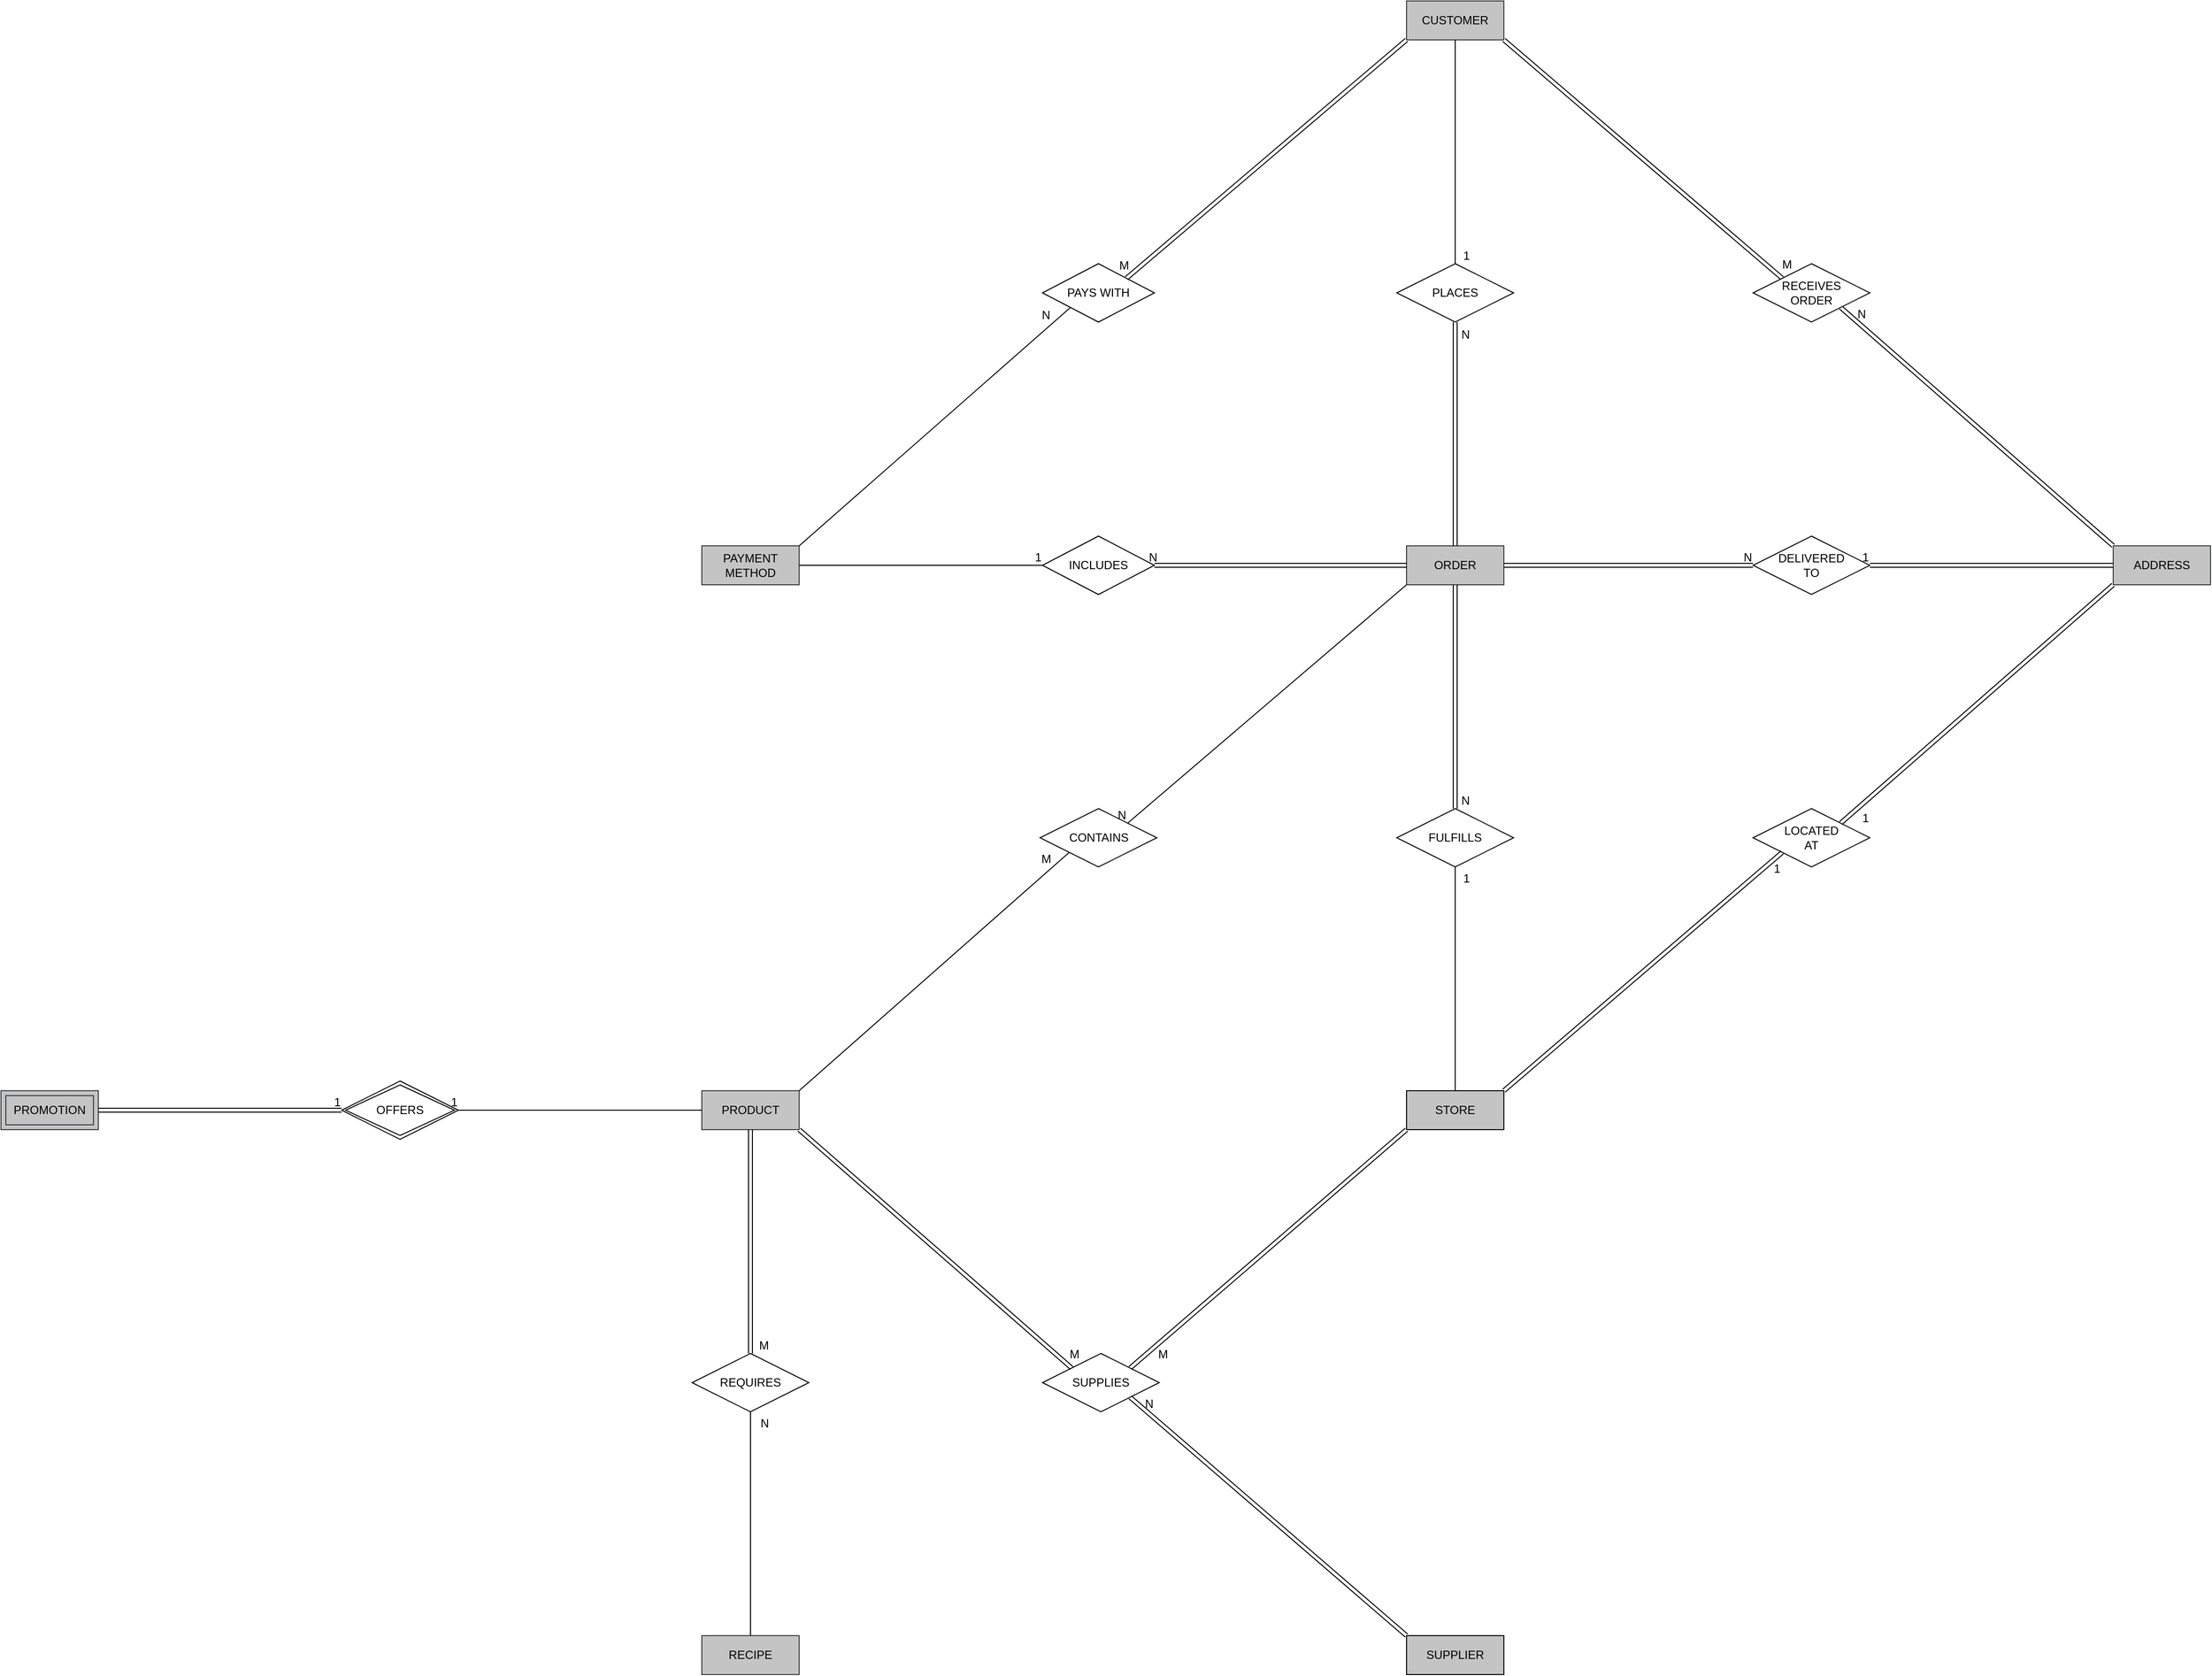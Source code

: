 <mxfile version="21.1.2" type="github">
  <diagram name="Page-1" id="hcODll2Z0IWHzMXXe43u">
    <mxGraphModel dx="5470" dy="2084" grid="1" gridSize="10" guides="1" tooltips="1" connect="1" arrows="1" fold="1" page="1" pageScale="1" pageWidth="827" pageHeight="1169" math="0" shadow="0">
      <root>
        <mxCell id="0" />
        <mxCell id="1" parent="0" />
        <mxCell id="KhG1IaOEPiBxDbLs1gSd-1" value="ORDER" style="whiteSpace=wrap;html=1;align=center;fillColor=#C4C4C4;strokeColor=#36393d;" vertex="1" parent="1">
          <mxGeometry x="364" y="880" width="100" height="40" as="geometry" />
        </mxCell>
        <mxCell id="KhG1IaOEPiBxDbLs1gSd-12" value="CUSTOMER" style="whiteSpace=wrap;html=1;align=center;fillColor=#C4C4C4;strokeColor=#36393d;" vertex="1" parent="1">
          <mxGeometry x="364" y="320" width="100" height="40" as="geometry" />
        </mxCell>
        <mxCell id="KhG1IaOEPiBxDbLs1gSd-13" value="PAYMENT METHOD" style="whiteSpace=wrap;html=1;align=center;fillColor=#C4C4C4;strokeColor=#36393d;" vertex="1" parent="1">
          <mxGeometry x="-360" y="880" width="100" height="40" as="geometry" />
        </mxCell>
        <mxCell id="KhG1IaOEPiBxDbLs1gSd-14" value="STORE" style="whiteSpace=wrap;html=1;align=center;fillColor=#c4c4c4;" vertex="1" parent="1">
          <mxGeometry x="364" y="1440" width="100" height="40" as="geometry" />
        </mxCell>
        <mxCell id="KhG1IaOEPiBxDbLs1gSd-17" value="PRODUCT" style="whiteSpace=wrap;html=1;align=center;fillColor=#C4C4C4;strokeColor=#36393d;" vertex="1" parent="1">
          <mxGeometry x="-360" y="1440" width="100" height="40" as="geometry" />
        </mxCell>
        <mxCell id="KhG1IaOEPiBxDbLs1gSd-18" value="RECIPE" style="whiteSpace=wrap;html=1;align=center;fillColor=#C4C4C4;strokeColor=#36393d;" vertex="1" parent="1">
          <mxGeometry x="-360" y="2000" width="100" height="40" as="geometry" />
        </mxCell>
        <mxCell id="KhG1IaOEPiBxDbLs1gSd-19" value="ADDRESS" style="whiteSpace=wrap;html=1;align=center;fillColor=#C4C4C4;strokeColor=#36393d;" vertex="1" parent="1">
          <mxGeometry x="1090" y="880" width="100" height="40" as="geometry" />
        </mxCell>
        <mxCell id="KhG1IaOEPiBxDbLs1gSd-23" value="PROMOTION" style="shape=ext;margin=3;double=1;whiteSpace=wrap;html=1;align=center;fillColor=#C4C4C4;strokeColor=#36393d;" vertex="1" parent="1">
          <mxGeometry x="-1080" y="1440" width="100" height="40" as="geometry" />
        </mxCell>
        <mxCell id="KhG1IaOEPiBxDbLs1gSd-26" value="SUPPLIER" style="whiteSpace=wrap;html=1;align=center;fillColor=#c4c4c4;" vertex="1" parent="1">
          <mxGeometry x="364" y="2000" width="100" height="40" as="geometry" />
        </mxCell>
        <mxCell id="KhG1IaOEPiBxDbLs1gSd-28" value="PLACES" style="shape=rhombus;perimeter=rhombusPerimeter;whiteSpace=wrap;html=1;align=center;" vertex="1" parent="1">
          <mxGeometry x="354" y="590" width="120" height="60" as="geometry" />
        </mxCell>
        <mxCell id="KhG1IaOEPiBxDbLs1gSd-31" value="PAYS WITH" style="shape=rhombus;perimeter=rhombusPerimeter;whiteSpace=wrap;html=1;align=center;" vertex="1" parent="1">
          <mxGeometry x="-10" y="590" width="115" height="60" as="geometry" />
        </mxCell>
        <mxCell id="KhG1IaOEPiBxDbLs1gSd-34" value="INCLUDES" style="shape=rhombus;perimeter=rhombusPerimeter;whiteSpace=wrap;html=1;align=center;" vertex="1" parent="1">
          <mxGeometry x="-10" y="870" width="115" height="60" as="geometry" />
        </mxCell>
        <mxCell id="KhG1IaOEPiBxDbLs1gSd-36" value="FULFILLS" style="shape=rhombus;perimeter=rhombusPerimeter;whiteSpace=wrap;html=1;align=center;" vertex="1" parent="1">
          <mxGeometry x="354" y="1150" width="120" height="60" as="geometry" />
        </mxCell>
        <mxCell id="KhG1IaOEPiBxDbLs1gSd-38" value="CONTAINS" style="shape=rhombus;perimeter=rhombusPerimeter;whiteSpace=wrap;html=1;align=center;" vertex="1" parent="1">
          <mxGeometry x="-12.5" y="1150" width="120" height="60" as="geometry" />
        </mxCell>
        <mxCell id="KhG1IaOEPiBxDbLs1gSd-39" value="REQUIRES" style="shape=rhombus;perimeter=rhombusPerimeter;whiteSpace=wrap;html=1;align=center;" vertex="1" parent="1">
          <mxGeometry x="-370" y="1710.0" width="120" height="60" as="geometry" />
        </mxCell>
        <mxCell id="KhG1IaOEPiBxDbLs1gSd-41" value="OFFERS" style="shape=rhombus;double=1;perimeter=rhombusPerimeter;whiteSpace=wrap;html=1;align=center;" vertex="1" parent="1">
          <mxGeometry x="-730" y="1430" width="120" height="60" as="geometry" />
        </mxCell>
        <mxCell id="KhG1IaOEPiBxDbLs1gSd-42" value="SUPPLIES" style="shape=rhombus;perimeter=rhombusPerimeter;whiteSpace=wrap;html=1;align=center;" vertex="1" parent="1">
          <mxGeometry x="-10" y="1710.0" width="120" height="60" as="geometry" />
        </mxCell>
        <mxCell id="KhG1IaOEPiBxDbLs1gSd-44" value="" style="shape=link;html=1;rounded=0;exitX=0;exitY=1;exitDx=0;exitDy=0;entryX=1;entryY=0;entryDx=0;entryDy=0;" edge="1" parent="1" source="KhG1IaOEPiBxDbLs1gSd-12" target="KhG1IaOEPiBxDbLs1gSd-31">
          <mxGeometry relative="1" as="geometry">
            <mxPoint x="340" y="760" as="sourcePoint" />
            <mxPoint x="500" y="760" as="targetPoint" />
          </mxGeometry>
        </mxCell>
        <mxCell id="KhG1IaOEPiBxDbLs1gSd-45" value="M" style="resizable=0;html=1;whiteSpace=wrap;align=right;verticalAlign=bottom;" connectable="0" vertex="1" parent="KhG1IaOEPiBxDbLs1gSd-44">
          <mxGeometry x="1" relative="1" as="geometry">
            <mxPoint x="4" y="-5" as="offset" />
          </mxGeometry>
        </mxCell>
        <mxCell id="KhG1IaOEPiBxDbLs1gSd-46" value="" style="endArrow=none;html=1;rounded=0;exitX=1;exitY=0;exitDx=0;exitDy=0;entryX=0;entryY=1;entryDx=0;entryDy=0;" edge="1" parent="1" source="KhG1IaOEPiBxDbLs1gSd-13" target="KhG1IaOEPiBxDbLs1gSd-31">
          <mxGeometry relative="1" as="geometry">
            <mxPoint x="340" y="760" as="sourcePoint" />
            <mxPoint x="500" y="760" as="targetPoint" />
          </mxGeometry>
        </mxCell>
        <mxCell id="KhG1IaOEPiBxDbLs1gSd-47" value="N" style="resizable=0;html=1;whiteSpace=wrap;align=right;verticalAlign=bottom;" connectable="0" vertex="1" parent="KhG1IaOEPiBxDbLs1gSd-46">
          <mxGeometry x="1" relative="1" as="geometry">
            <mxPoint x="-19" y="16" as="offset" />
          </mxGeometry>
        </mxCell>
        <mxCell id="KhG1IaOEPiBxDbLs1gSd-48" value="" style="shape=link;html=1;rounded=0;exitX=1;exitY=1;exitDx=0;exitDy=0;entryX=0;entryY=0;entryDx=0;entryDy=0;" edge="1" parent="1" source="KhG1IaOEPiBxDbLs1gSd-12" target="KhG1IaOEPiBxDbLs1gSd-52">
          <mxGeometry relative="1" as="geometry">
            <mxPoint x="340" y="760" as="sourcePoint" />
            <mxPoint x="737.5" y="605" as="targetPoint" />
          </mxGeometry>
        </mxCell>
        <mxCell id="KhG1IaOEPiBxDbLs1gSd-49" value="M" style="resizable=0;html=1;whiteSpace=wrap;align=right;verticalAlign=bottom;" connectable="0" vertex="1" parent="KhG1IaOEPiBxDbLs1gSd-48">
          <mxGeometry x="1" relative="1" as="geometry">
            <mxPoint x="12" y="-5" as="offset" />
          </mxGeometry>
        </mxCell>
        <mxCell id="KhG1IaOEPiBxDbLs1gSd-50" value="" style="shape=link;html=1;rounded=0;entryX=1;entryY=1;entryDx=0;entryDy=0;exitX=0;exitY=0;exitDx=0;exitDy=0;" edge="1" parent="1" source="KhG1IaOEPiBxDbLs1gSd-19" target="KhG1IaOEPiBxDbLs1gSd-52">
          <mxGeometry relative="1" as="geometry">
            <mxPoint x="340" y="760" as="sourcePoint" />
            <mxPoint x="812.5" y="635" as="targetPoint" />
          </mxGeometry>
        </mxCell>
        <mxCell id="KhG1IaOEPiBxDbLs1gSd-51" value="N" style="resizable=0;html=1;whiteSpace=wrap;align=right;verticalAlign=bottom;" connectable="0" vertex="1" parent="KhG1IaOEPiBxDbLs1gSd-50">
          <mxGeometry x="1" relative="1" as="geometry">
            <mxPoint x="27" y="15" as="offset" />
          </mxGeometry>
        </mxCell>
        <mxCell id="KhG1IaOEPiBxDbLs1gSd-52" value="RECEIVES&lt;br&gt;ORDER" style="shape=rhombus;perimeter=rhombusPerimeter;whiteSpace=wrap;html=1;align=center;" vertex="1" parent="1">
          <mxGeometry x="720" y="590" width="120" height="60" as="geometry" />
        </mxCell>
        <mxCell id="KhG1IaOEPiBxDbLs1gSd-53" value="DELIVERED&lt;br&gt;TO" style="shape=rhombus;perimeter=rhombusPerimeter;whiteSpace=wrap;html=1;align=center;" vertex="1" parent="1">
          <mxGeometry x="720" y="870" width="120" height="60" as="geometry" />
        </mxCell>
        <mxCell id="KhG1IaOEPiBxDbLs1gSd-54" value="LOCATED&lt;br&gt;AT" style="shape=rhombus;perimeter=rhombusPerimeter;whiteSpace=wrap;html=1;align=center;" vertex="1" parent="1">
          <mxGeometry x="720" y="1150" width="120" height="60" as="geometry" />
        </mxCell>
        <mxCell id="KhG1IaOEPiBxDbLs1gSd-55" value="" style="endArrow=none;html=1;rounded=0;exitX=0.5;exitY=1;exitDx=0;exitDy=0;entryX=0.5;entryY=0;entryDx=0;entryDy=0;" edge="1" parent="1" source="KhG1IaOEPiBxDbLs1gSd-12" target="KhG1IaOEPiBxDbLs1gSd-28">
          <mxGeometry relative="1" as="geometry">
            <mxPoint x="360" y="850" as="sourcePoint" />
            <mxPoint x="520" y="850" as="targetPoint" />
          </mxGeometry>
        </mxCell>
        <mxCell id="KhG1IaOEPiBxDbLs1gSd-56" value="1" style="resizable=0;html=1;whiteSpace=wrap;align=right;verticalAlign=bottom;" connectable="0" vertex="1" parent="KhG1IaOEPiBxDbLs1gSd-55">
          <mxGeometry x="1" relative="1" as="geometry">
            <mxPoint x="16" as="offset" />
          </mxGeometry>
        </mxCell>
        <mxCell id="KhG1IaOEPiBxDbLs1gSd-57" value="" style="shape=link;html=1;rounded=0;entryX=0.5;entryY=1;entryDx=0;entryDy=0;exitX=0.5;exitY=0;exitDx=0;exitDy=0;" edge="1" parent="1" source="KhG1IaOEPiBxDbLs1gSd-1" target="KhG1IaOEPiBxDbLs1gSd-28">
          <mxGeometry relative="1" as="geometry">
            <mxPoint x="360" y="850" as="sourcePoint" />
            <mxPoint x="520" y="850" as="targetPoint" />
          </mxGeometry>
        </mxCell>
        <mxCell id="KhG1IaOEPiBxDbLs1gSd-58" value="N" style="resizable=0;html=1;whiteSpace=wrap;align=right;verticalAlign=bottom;" connectable="0" vertex="1" parent="KhG1IaOEPiBxDbLs1gSd-57">
          <mxGeometry x="1" relative="1" as="geometry">
            <mxPoint x="16" y="21" as="offset" />
          </mxGeometry>
        </mxCell>
        <mxCell id="KhG1IaOEPiBxDbLs1gSd-59" value="" style="endArrow=none;html=1;rounded=0;exitX=1;exitY=0.5;exitDx=0;exitDy=0;entryX=0;entryY=0.5;entryDx=0;entryDy=0;" edge="1" parent="1" source="KhG1IaOEPiBxDbLs1gSd-13" target="KhG1IaOEPiBxDbLs1gSd-34">
          <mxGeometry relative="1" as="geometry">
            <mxPoint x="280" y="970" as="sourcePoint" />
            <mxPoint x="440" y="970" as="targetPoint" />
          </mxGeometry>
        </mxCell>
        <mxCell id="KhG1IaOEPiBxDbLs1gSd-60" value="1" style="resizable=0;html=1;whiteSpace=wrap;align=right;verticalAlign=bottom;" connectable="0" vertex="1" parent="KhG1IaOEPiBxDbLs1gSd-59">
          <mxGeometry x="1" relative="1" as="geometry" />
        </mxCell>
        <mxCell id="KhG1IaOEPiBxDbLs1gSd-61" value="" style="shape=link;html=1;rounded=0;exitX=0;exitY=0.5;exitDx=0;exitDy=0;entryX=1;entryY=0.5;entryDx=0;entryDy=0;" edge="1" parent="1" source="KhG1IaOEPiBxDbLs1gSd-1" target="KhG1IaOEPiBxDbLs1gSd-34">
          <mxGeometry relative="1" as="geometry">
            <mxPoint x="280" y="970" as="sourcePoint" />
            <mxPoint x="440" y="970" as="targetPoint" />
          </mxGeometry>
        </mxCell>
        <mxCell id="KhG1IaOEPiBxDbLs1gSd-62" value="N" style="resizable=0;html=1;whiteSpace=wrap;align=right;verticalAlign=bottom;" connectable="0" vertex="1" parent="KhG1IaOEPiBxDbLs1gSd-61">
          <mxGeometry x="1" relative="1" as="geometry">
            <mxPoint x="4" as="offset" />
          </mxGeometry>
        </mxCell>
        <mxCell id="KhG1IaOEPiBxDbLs1gSd-63" value="" style="shape=link;html=1;rounded=0;entryX=0;entryY=0.5;entryDx=0;entryDy=0;exitX=1;exitY=0.5;exitDx=0;exitDy=0;" edge="1" parent="1" source="KhG1IaOEPiBxDbLs1gSd-1" target="KhG1IaOEPiBxDbLs1gSd-53">
          <mxGeometry relative="1" as="geometry">
            <mxPoint x="460" y="980" as="sourcePoint" />
            <mxPoint x="620" y="980" as="targetPoint" />
          </mxGeometry>
        </mxCell>
        <mxCell id="KhG1IaOEPiBxDbLs1gSd-64" value="N" style="resizable=0;html=1;whiteSpace=wrap;align=right;verticalAlign=bottom;" connectable="0" vertex="1" parent="KhG1IaOEPiBxDbLs1gSd-63">
          <mxGeometry x="1" relative="1" as="geometry" />
        </mxCell>
        <mxCell id="KhG1IaOEPiBxDbLs1gSd-65" value="" style="shape=link;html=1;rounded=0;entryX=1;entryY=0.5;entryDx=0;entryDy=0;exitX=0;exitY=0.5;exitDx=0;exitDy=0;" edge="1" parent="1" source="KhG1IaOEPiBxDbLs1gSd-19" target="KhG1IaOEPiBxDbLs1gSd-53">
          <mxGeometry relative="1" as="geometry">
            <mxPoint x="460" y="980" as="sourcePoint" />
            <mxPoint x="620" y="980" as="targetPoint" />
          </mxGeometry>
        </mxCell>
        <mxCell id="KhG1IaOEPiBxDbLs1gSd-66" value="1" style="resizable=0;html=1;whiteSpace=wrap;align=right;verticalAlign=bottom;" connectable="0" vertex="1" parent="KhG1IaOEPiBxDbLs1gSd-65">
          <mxGeometry x="1" relative="1" as="geometry" />
        </mxCell>
        <mxCell id="KhG1IaOEPiBxDbLs1gSd-67" value="" style="shape=link;html=1;rounded=0;entryX=1;entryY=0;entryDx=0;entryDy=0;exitX=0;exitY=1;exitDx=0;exitDy=0;" edge="1" parent="1" source="KhG1IaOEPiBxDbLs1gSd-19" target="KhG1IaOEPiBxDbLs1gSd-54">
          <mxGeometry relative="1" as="geometry">
            <mxPoint x="460" y="980" as="sourcePoint" />
            <mxPoint x="620" y="980" as="targetPoint" />
          </mxGeometry>
        </mxCell>
        <mxCell id="KhG1IaOEPiBxDbLs1gSd-68" value="1" style="resizable=0;html=1;whiteSpace=wrap;align=right;verticalAlign=bottom;" connectable="0" vertex="1" parent="KhG1IaOEPiBxDbLs1gSd-67">
          <mxGeometry x="1" relative="1" as="geometry">
            <mxPoint x="30" y="4" as="offset" />
          </mxGeometry>
        </mxCell>
        <mxCell id="KhG1IaOEPiBxDbLs1gSd-69" value="" style="shape=link;html=1;rounded=0;entryX=0;entryY=1;entryDx=0;entryDy=0;exitX=1;exitY=0;exitDx=0;exitDy=0;" edge="1" parent="1" source="KhG1IaOEPiBxDbLs1gSd-14" target="KhG1IaOEPiBxDbLs1gSd-54">
          <mxGeometry relative="1" as="geometry">
            <mxPoint x="460" y="1190" as="sourcePoint" />
            <mxPoint x="620" y="1190" as="targetPoint" />
          </mxGeometry>
        </mxCell>
        <mxCell id="KhG1IaOEPiBxDbLs1gSd-70" value="1" style="resizable=0;html=1;whiteSpace=wrap;align=right;verticalAlign=bottom;" connectable="0" vertex="1" parent="KhG1IaOEPiBxDbLs1gSd-69">
          <mxGeometry x="1" relative="1" as="geometry">
            <mxPoint y="25" as="offset" />
          </mxGeometry>
        </mxCell>
        <mxCell id="KhG1IaOEPiBxDbLs1gSd-72" value="" style="endArrow=none;html=1;rounded=0;entryX=0.5;entryY=1;entryDx=0;entryDy=0;exitX=0.5;exitY=0;exitDx=0;exitDy=0;" edge="1" parent="1" source="KhG1IaOEPiBxDbLs1gSd-14" target="KhG1IaOEPiBxDbLs1gSd-36">
          <mxGeometry relative="1" as="geometry">
            <mxPoint x="130" y="1280" as="sourcePoint" />
            <mxPoint x="290" y="1280" as="targetPoint" />
          </mxGeometry>
        </mxCell>
        <mxCell id="KhG1IaOEPiBxDbLs1gSd-73" value="1" style="resizable=0;html=1;whiteSpace=wrap;align=right;verticalAlign=bottom;" connectable="0" vertex="1" parent="KhG1IaOEPiBxDbLs1gSd-72">
          <mxGeometry x="1" relative="1" as="geometry">
            <mxPoint x="16" y="20" as="offset" />
          </mxGeometry>
        </mxCell>
        <mxCell id="KhG1IaOEPiBxDbLs1gSd-74" value="" style="shape=link;html=1;rounded=0;entryX=0.5;entryY=0;entryDx=0;entryDy=0;exitX=0.5;exitY=1;exitDx=0;exitDy=0;" edge="1" parent="1" source="KhG1IaOEPiBxDbLs1gSd-1" target="KhG1IaOEPiBxDbLs1gSd-36">
          <mxGeometry relative="1" as="geometry">
            <mxPoint x="160" y="1110" as="sourcePoint" />
            <mxPoint x="320" y="1110" as="targetPoint" />
          </mxGeometry>
        </mxCell>
        <mxCell id="KhG1IaOEPiBxDbLs1gSd-75" value="N" style="resizable=0;html=1;whiteSpace=wrap;align=right;verticalAlign=bottom;" connectable="0" vertex="1" parent="KhG1IaOEPiBxDbLs1gSd-74">
          <mxGeometry x="1" relative="1" as="geometry">
            <mxPoint x="16" as="offset" />
          </mxGeometry>
        </mxCell>
        <mxCell id="KhG1IaOEPiBxDbLs1gSd-76" value="" style="endArrow=none;html=1;rounded=0;exitX=1;exitY=0;exitDx=0;exitDy=0;entryX=0;entryY=1;entryDx=0;entryDy=0;" edge="1" parent="1" source="KhG1IaOEPiBxDbLs1gSd-17" target="KhG1IaOEPiBxDbLs1gSd-38">
          <mxGeometry relative="1" as="geometry">
            <mxPoint x="160" y="1450" as="sourcePoint" />
            <mxPoint x="320" y="1450" as="targetPoint" />
          </mxGeometry>
        </mxCell>
        <mxCell id="KhG1IaOEPiBxDbLs1gSd-77" value="M" style="resizable=0;html=1;whiteSpace=wrap;align=right;verticalAlign=bottom;" connectable="0" vertex="1" parent="KhG1IaOEPiBxDbLs1gSd-76">
          <mxGeometry x="1" relative="1" as="geometry">
            <mxPoint x="-17" y="15" as="offset" />
          </mxGeometry>
        </mxCell>
        <mxCell id="KhG1IaOEPiBxDbLs1gSd-78" value="" style="endArrow=none;html=1;rounded=0;exitX=0;exitY=1;exitDx=0;exitDy=0;entryX=1;entryY=0;entryDx=0;entryDy=0;" edge="1" parent="1" source="KhG1IaOEPiBxDbLs1gSd-1" target="KhG1IaOEPiBxDbLs1gSd-38">
          <mxGeometry relative="1" as="geometry">
            <mxPoint x="160" y="1450" as="sourcePoint" />
            <mxPoint x="320" y="1450" as="targetPoint" />
          </mxGeometry>
        </mxCell>
        <mxCell id="KhG1IaOEPiBxDbLs1gSd-79" value="N" style="resizable=0;html=1;whiteSpace=wrap;align=right;verticalAlign=bottom;" connectable="0" vertex="1" parent="KhG1IaOEPiBxDbLs1gSd-78">
          <mxGeometry x="1" relative="1" as="geometry" />
        </mxCell>
        <mxCell id="KhG1IaOEPiBxDbLs1gSd-80" value="" style="endArrow=none;html=1;rounded=0;exitX=0;exitY=0.5;exitDx=0;exitDy=0;entryX=1;entryY=0.5;entryDx=0;entryDy=0;" edge="1" parent="1" source="KhG1IaOEPiBxDbLs1gSd-17" target="KhG1IaOEPiBxDbLs1gSd-41">
          <mxGeometry relative="1" as="geometry">
            <mxPoint x="190" y="1310" as="sourcePoint" />
            <mxPoint x="350" y="1310" as="targetPoint" />
          </mxGeometry>
        </mxCell>
        <mxCell id="KhG1IaOEPiBxDbLs1gSd-81" value="1" style="resizable=0;html=1;whiteSpace=wrap;align=right;verticalAlign=bottom;" connectable="0" vertex="1" parent="KhG1IaOEPiBxDbLs1gSd-80">
          <mxGeometry x="1" relative="1" as="geometry" />
        </mxCell>
        <mxCell id="KhG1IaOEPiBxDbLs1gSd-82" value="" style="shape=link;html=1;rounded=0;entryX=0;entryY=0.5;entryDx=0;entryDy=0;exitX=1;exitY=0.5;exitDx=0;exitDy=0;" edge="1" parent="1" source="KhG1IaOEPiBxDbLs1gSd-23" target="KhG1IaOEPiBxDbLs1gSd-41">
          <mxGeometry relative="1" as="geometry">
            <mxPoint x="190" y="1310" as="sourcePoint" />
            <mxPoint x="350" y="1310" as="targetPoint" />
          </mxGeometry>
        </mxCell>
        <mxCell id="KhG1IaOEPiBxDbLs1gSd-83" value="1" style="resizable=0;html=1;whiteSpace=wrap;align=right;verticalAlign=bottom;" connectable="0" vertex="1" parent="KhG1IaOEPiBxDbLs1gSd-82">
          <mxGeometry x="1" relative="1" as="geometry" />
        </mxCell>
        <mxCell id="KhG1IaOEPiBxDbLs1gSd-84" value="" style="shape=link;html=1;rounded=0;exitX=0.5;exitY=1;exitDx=0;exitDy=0;entryX=0.5;entryY=0;entryDx=0;entryDy=0;" edge="1" parent="1" source="KhG1IaOEPiBxDbLs1gSd-17" target="KhG1IaOEPiBxDbLs1gSd-39">
          <mxGeometry relative="1" as="geometry">
            <mxPoint x="20" y="1360" as="sourcePoint" />
            <mxPoint x="180" y="1360" as="targetPoint" />
          </mxGeometry>
        </mxCell>
        <mxCell id="KhG1IaOEPiBxDbLs1gSd-85" value="M" style="resizable=0;html=1;whiteSpace=wrap;align=right;verticalAlign=bottom;" connectable="0" vertex="1" parent="KhG1IaOEPiBxDbLs1gSd-84">
          <mxGeometry x="1" relative="1" as="geometry">
            <mxPoint x="20" as="offset" />
          </mxGeometry>
        </mxCell>
        <mxCell id="KhG1IaOEPiBxDbLs1gSd-86" value="" style="endArrow=none;html=1;rounded=0;exitX=0.5;exitY=0;exitDx=0;exitDy=0;entryX=0.5;entryY=1;entryDx=0;entryDy=0;" edge="1" parent="1" source="KhG1IaOEPiBxDbLs1gSd-18" target="KhG1IaOEPiBxDbLs1gSd-39">
          <mxGeometry relative="1" as="geometry">
            <mxPoint x="20" y="1360" as="sourcePoint" />
            <mxPoint x="180" y="1360" as="targetPoint" />
          </mxGeometry>
        </mxCell>
        <mxCell id="KhG1IaOEPiBxDbLs1gSd-87" value="N" style="resizable=0;html=1;whiteSpace=wrap;align=right;verticalAlign=bottom;" connectable="0" vertex="1" parent="KhG1IaOEPiBxDbLs1gSd-86">
          <mxGeometry x="1" relative="1" as="geometry">
            <mxPoint x="20" y="20" as="offset" />
          </mxGeometry>
        </mxCell>
        <mxCell id="KhG1IaOEPiBxDbLs1gSd-88" value="" style="shape=link;html=1;rounded=0;entryX=1;entryY=1;entryDx=0;entryDy=0;exitX=0;exitY=0;exitDx=0;exitDy=0;" edge="1" parent="1" source="KhG1IaOEPiBxDbLs1gSd-26" target="KhG1IaOEPiBxDbLs1gSd-42">
          <mxGeometry relative="1" as="geometry">
            <mxPoint x="420" y="1740" as="sourcePoint" />
            <mxPoint x="580" y="1740" as="targetPoint" />
          </mxGeometry>
        </mxCell>
        <mxCell id="KhG1IaOEPiBxDbLs1gSd-89" value="N" style="resizable=0;html=1;whiteSpace=wrap;align=right;verticalAlign=bottom;" connectable="0" vertex="1" parent="KhG1IaOEPiBxDbLs1gSd-88">
          <mxGeometry x="1" relative="1" as="geometry">
            <mxPoint x="25" y="15" as="offset" />
          </mxGeometry>
        </mxCell>
        <mxCell id="KhG1IaOEPiBxDbLs1gSd-90" value="" style="shape=link;html=1;rounded=0;entryX=1;entryY=0;entryDx=0;entryDy=0;exitX=0;exitY=1;exitDx=0;exitDy=0;" edge="1" parent="1" source="KhG1IaOEPiBxDbLs1gSd-14" target="KhG1IaOEPiBxDbLs1gSd-42">
          <mxGeometry relative="1" as="geometry">
            <mxPoint x="420" y="1740" as="sourcePoint" />
            <mxPoint x="580" y="1740" as="targetPoint" />
          </mxGeometry>
        </mxCell>
        <mxCell id="KhG1IaOEPiBxDbLs1gSd-91" value="M" style="resizable=0;html=1;whiteSpace=wrap;align=right;verticalAlign=bottom;" connectable="0" vertex="1" parent="KhG1IaOEPiBxDbLs1gSd-90">
          <mxGeometry x="1" relative="1" as="geometry">
            <mxPoint x="40" y="-5" as="offset" />
          </mxGeometry>
        </mxCell>
        <mxCell id="KhG1IaOEPiBxDbLs1gSd-92" value="" style="shape=link;html=1;rounded=0;entryX=0;entryY=0;entryDx=0;entryDy=0;exitX=1;exitY=1;exitDx=0;exitDy=0;" edge="1" parent="1" source="KhG1IaOEPiBxDbLs1gSd-17" target="KhG1IaOEPiBxDbLs1gSd-42">
          <mxGeometry relative="1" as="geometry">
            <mxPoint x="420" y="1740" as="sourcePoint" />
            <mxPoint x="580" y="1740" as="targetPoint" />
          </mxGeometry>
        </mxCell>
        <mxCell id="KhG1IaOEPiBxDbLs1gSd-93" value="M" style="resizable=0;html=1;whiteSpace=wrap;align=right;verticalAlign=bottom;" connectable="0" vertex="1" parent="KhG1IaOEPiBxDbLs1gSd-92">
          <mxGeometry x="1" relative="1" as="geometry">
            <mxPoint x="10" y="-5" as="offset" />
          </mxGeometry>
        </mxCell>
      </root>
    </mxGraphModel>
  </diagram>
</mxfile>
